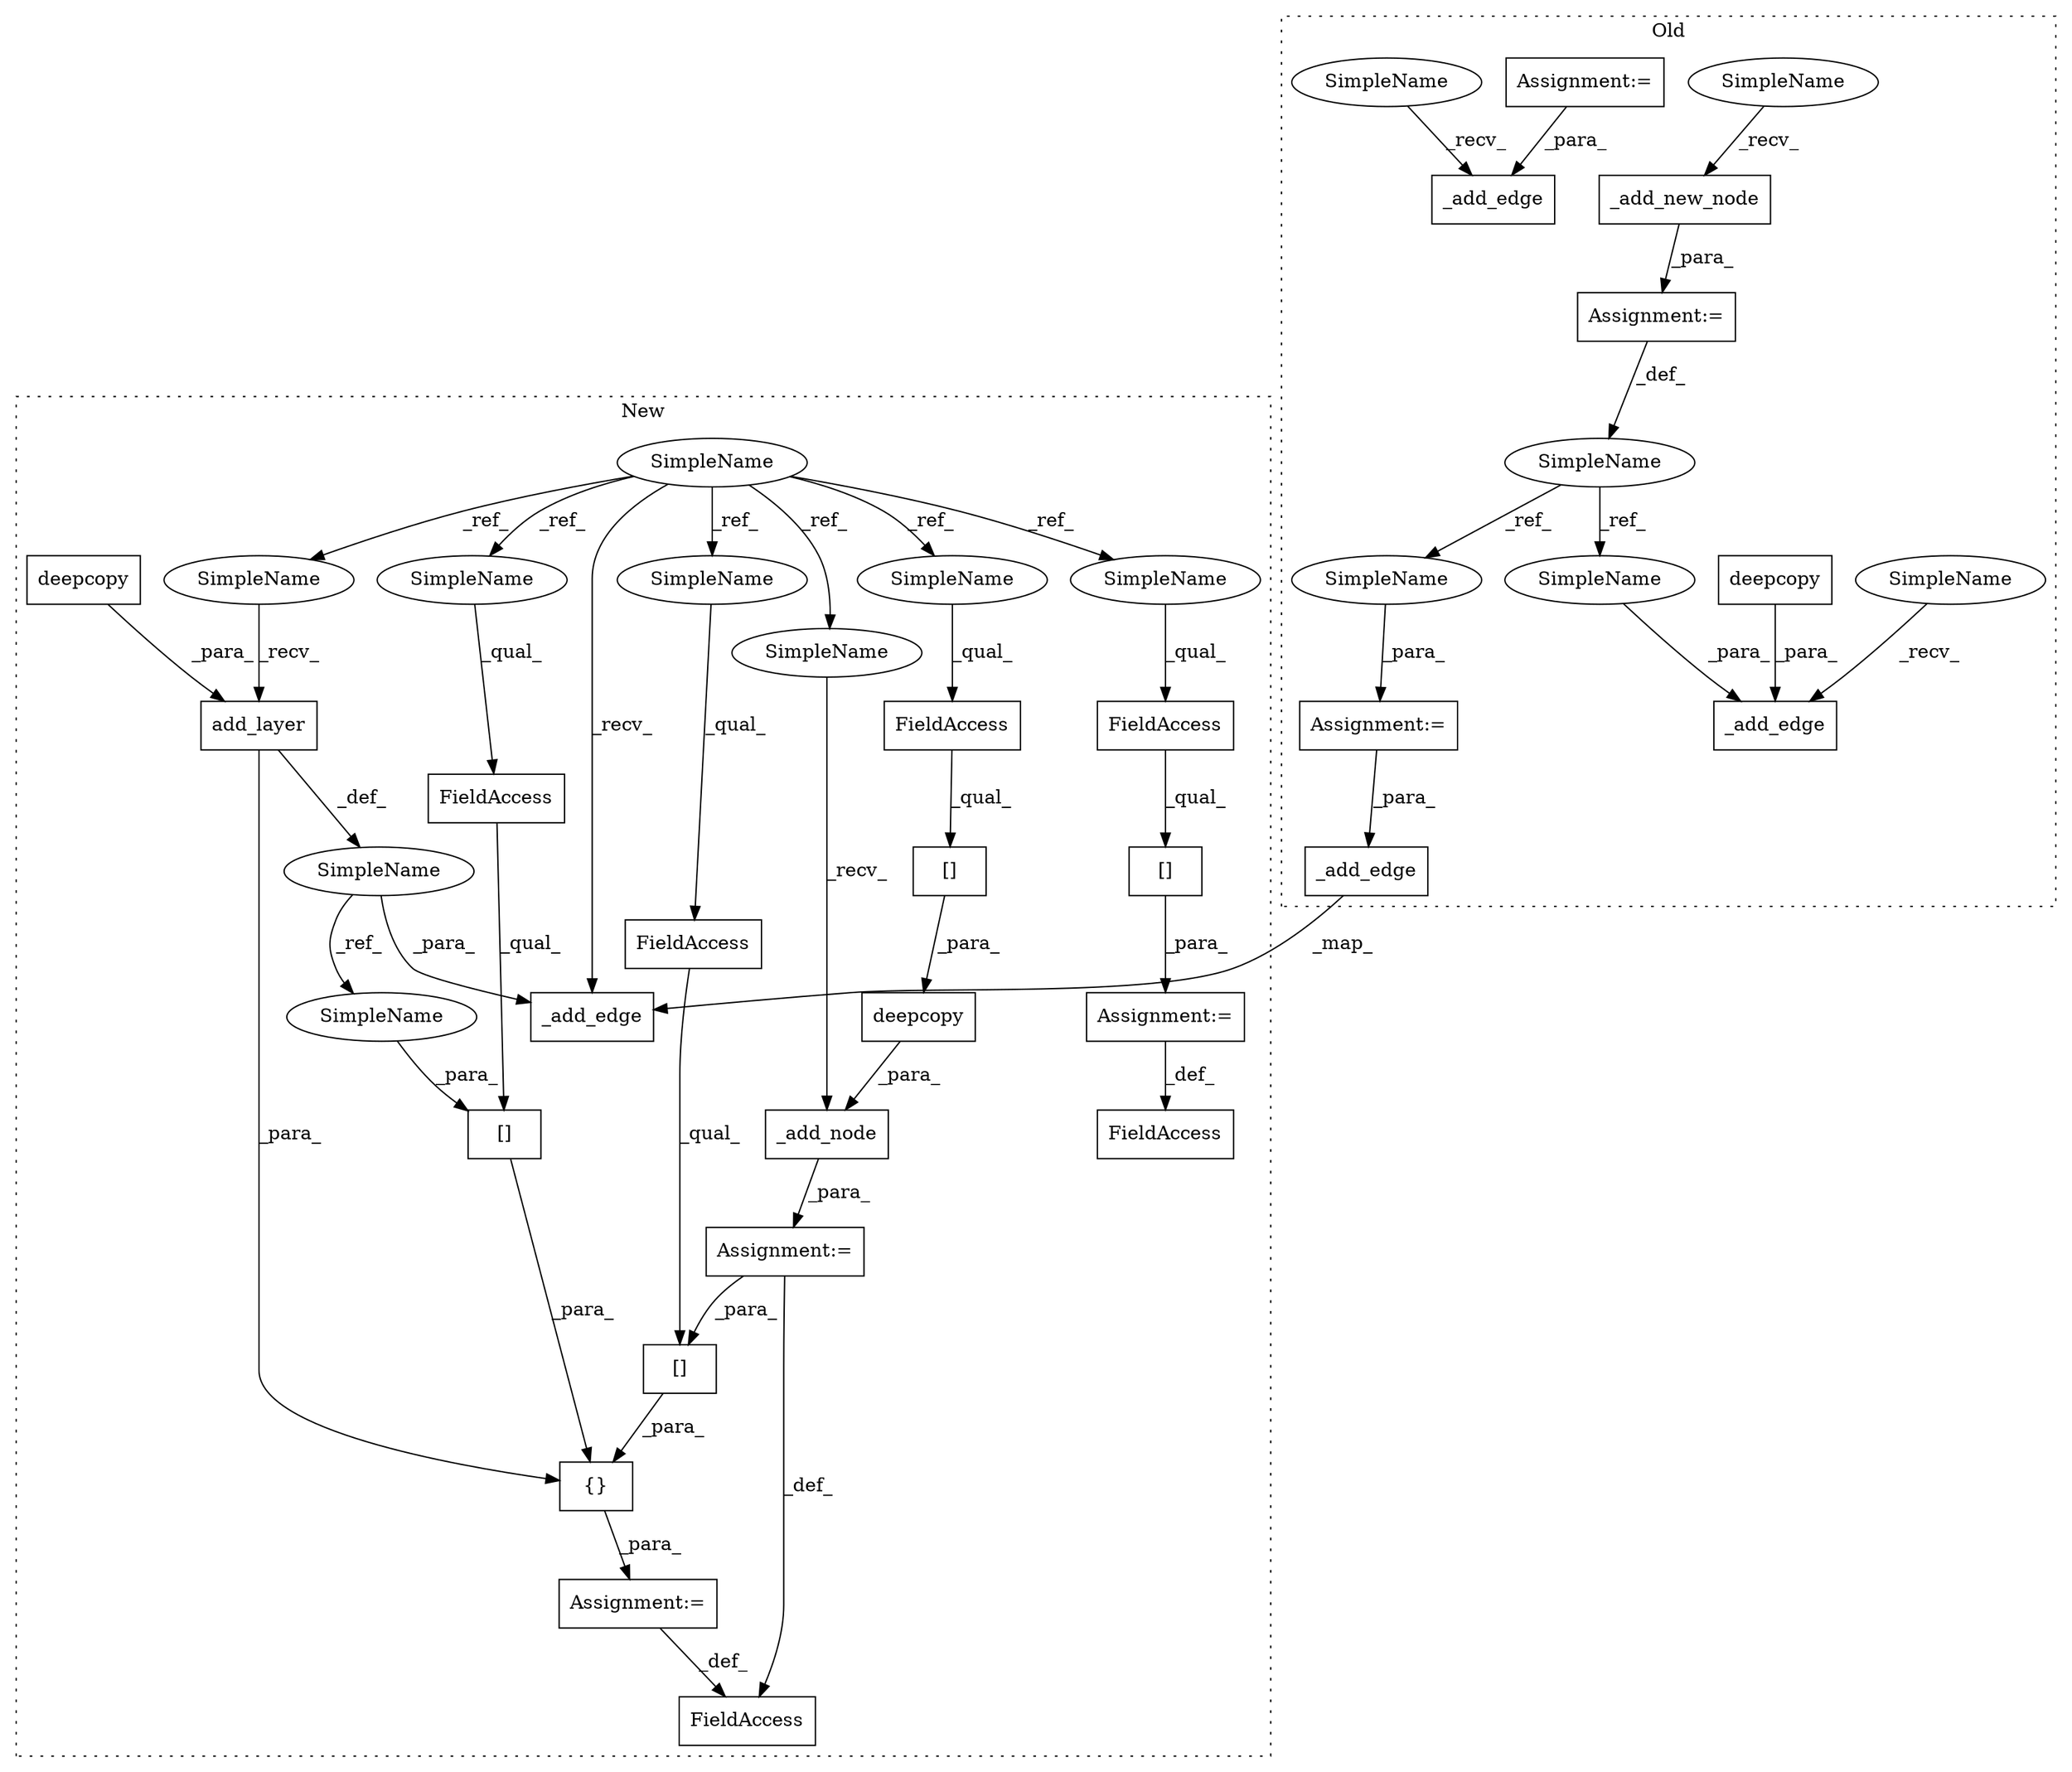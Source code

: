 digraph G {
subgraph cluster0 {
1 [label="_add_new_node" a="32" s="15843" l="15" shape="box"];
7 [label="_add_edge" a="32" s="16957,17005" l="10,1" shape="box"];
10 [label="Assignment:=" a="7" s="16167" l="1" shape="box"];
15 [label="_add_edge" a="32" s="16103,16146" l="10,1" shape="box"];
26 [label="Assignment:=" a="7" s="15837" l="1" shape="box"];
27 [label="_add_edge" a="32" s="15871,15923" l="10,1" shape="box"];
28 [label="SimpleName" a="42" s="15826" l="11" shape="ellipse"];
29 [label="Assignment:=" a="7" s="15946" l="1" shape="box"];
30 [label="deepcopy" a="32" s="15881,15895" l="9,1" shape="box"];
38 [label="SimpleName" a="42" s="15947" l="11" shape="ellipse"];
39 [label="SimpleName" a="42" s="15912" l="11" shape="ellipse"];
40 [label="SimpleName" a="42" s="15838" l="4" shape="ellipse"];
41 [label="SimpleName" a="42" s="16952" l="4" shape="ellipse"];
42 [label="SimpleName" a="42" s="15866" l="4" shape="ellipse"];
label = "Old";
style="dotted";
}
subgraph cluster1 {
2 [label="deepcopy" a="32" s="16409,16451" l="9,1" shape="box"];
3 [label="[]" a="2" s="16418,16450" l="15,1" shape="box"];
4 [label="_add_node" a="32" s="16399,16452" l="10,1" shape="box"];
5 [label="FieldAccess" a="22" s="16418" l="14" shape="box"];
6 [label="SimpleName" a="42" s="15136" l="4" shape="ellipse"];
8 [label="FieldAccess" a="22" s="16762" l="14" shape="box"];
9 [label="[]" a="2" s="16762,16791" l="15,1" shape="box"];
11 [label="Assignment:=" a="7" s="16393" l="1" shape="box"];
12 [label="Assignment:=" a="7" s="16709" l="1" shape="box"];
13 [label="SimpleName" a="42" s="16249" l="14" shape="ellipse"];
14 [label="_add_edge" a="32" s="16635,16687" l="10,1" shape="box"];
16 [label="{}" a="4" s="16727,16792" l="1,1" shape="box"];
17 [label="[]" a="2" s="16728,16760" l="15,1" shape="box"];
18 [label="FieldAccess" a="22" s="16728" l="14" shape="box"];
19 [label="FieldAccess" a="22" s="16816" l="14" shape="box"];
20 [label="[]" a="2" s="16816,16848" l="15,1" shape="box"];
21 [label="FieldAccess" a="22" s="16694" l="15" shape="box"];
22 [label="deepcopy" a="32" s="16088,16122" l="9,1" shape="box"];
23 [label="add_layer" a="32" s="16078,16138" l="10,1" shape="box"];
24 [label="Assignment:=" a="7" s="16815" l="1" shape="box"];
25 [label="FieldAccess" a="22" s="16799" l="16" shape="box"];
31 [label="SimpleName" a="42" s="16777" l="14" shape="ellipse"];
32 [label="SimpleName" a="42" s="16394" l="4" shape="ellipse"];
33 [label="SimpleName" a="42" s="16728" l="4" shape="ellipse"];
34 [label="SimpleName" a="42" s="16816" l="4" shape="ellipse"];
35 [label="SimpleName" a="42" s="16073" l="4" shape="ellipse"];
36 [label="SimpleName" a="42" s="16762" l="4" shape="ellipse"];
37 [label="SimpleName" a="42" s="16418" l="4" shape="ellipse"];
label = "New";
style="dotted";
}
1 -> 26 [label="_para_"];
2 -> 4 [label="_para_"];
3 -> 2 [label="_para_"];
4 -> 11 [label="_para_"];
5 -> 3 [label="_qual_"];
6 -> 33 [label="_ref_"];
6 -> 37 [label="_ref_"];
6 -> 32 [label="_ref_"];
6 -> 14 [label="_recv_"];
6 -> 34 [label="_ref_"];
6 -> 35 [label="_ref_"];
6 -> 36 [label="_ref_"];
8 -> 9 [label="_qual_"];
9 -> 16 [label="_para_"];
10 -> 7 [label="_para_"];
11 -> 17 [label="_para_"];
11 -> 21 [label="_def_"];
12 -> 21 [label="_def_"];
13 -> 31 [label="_ref_"];
13 -> 14 [label="_para_"];
15 -> 14 [label="_map_"];
16 -> 12 [label="_para_"];
17 -> 16 [label="_para_"];
18 -> 17 [label="_qual_"];
19 -> 20 [label="_qual_"];
20 -> 24 [label="_para_"];
22 -> 23 [label="_para_"];
23 -> 16 [label="_para_"];
23 -> 13 [label="_def_"];
24 -> 25 [label="_def_"];
26 -> 28 [label="_def_"];
28 -> 38 [label="_ref_"];
28 -> 39 [label="_ref_"];
29 -> 15 [label="_para_"];
30 -> 27 [label="_para_"];
31 -> 9 [label="_para_"];
32 -> 4 [label="_recv_"];
33 -> 18 [label="_qual_"];
34 -> 19 [label="_qual_"];
35 -> 23 [label="_recv_"];
36 -> 8 [label="_qual_"];
37 -> 5 [label="_qual_"];
38 -> 29 [label="_para_"];
39 -> 27 [label="_para_"];
40 -> 1 [label="_recv_"];
41 -> 7 [label="_recv_"];
42 -> 27 [label="_recv_"];
}